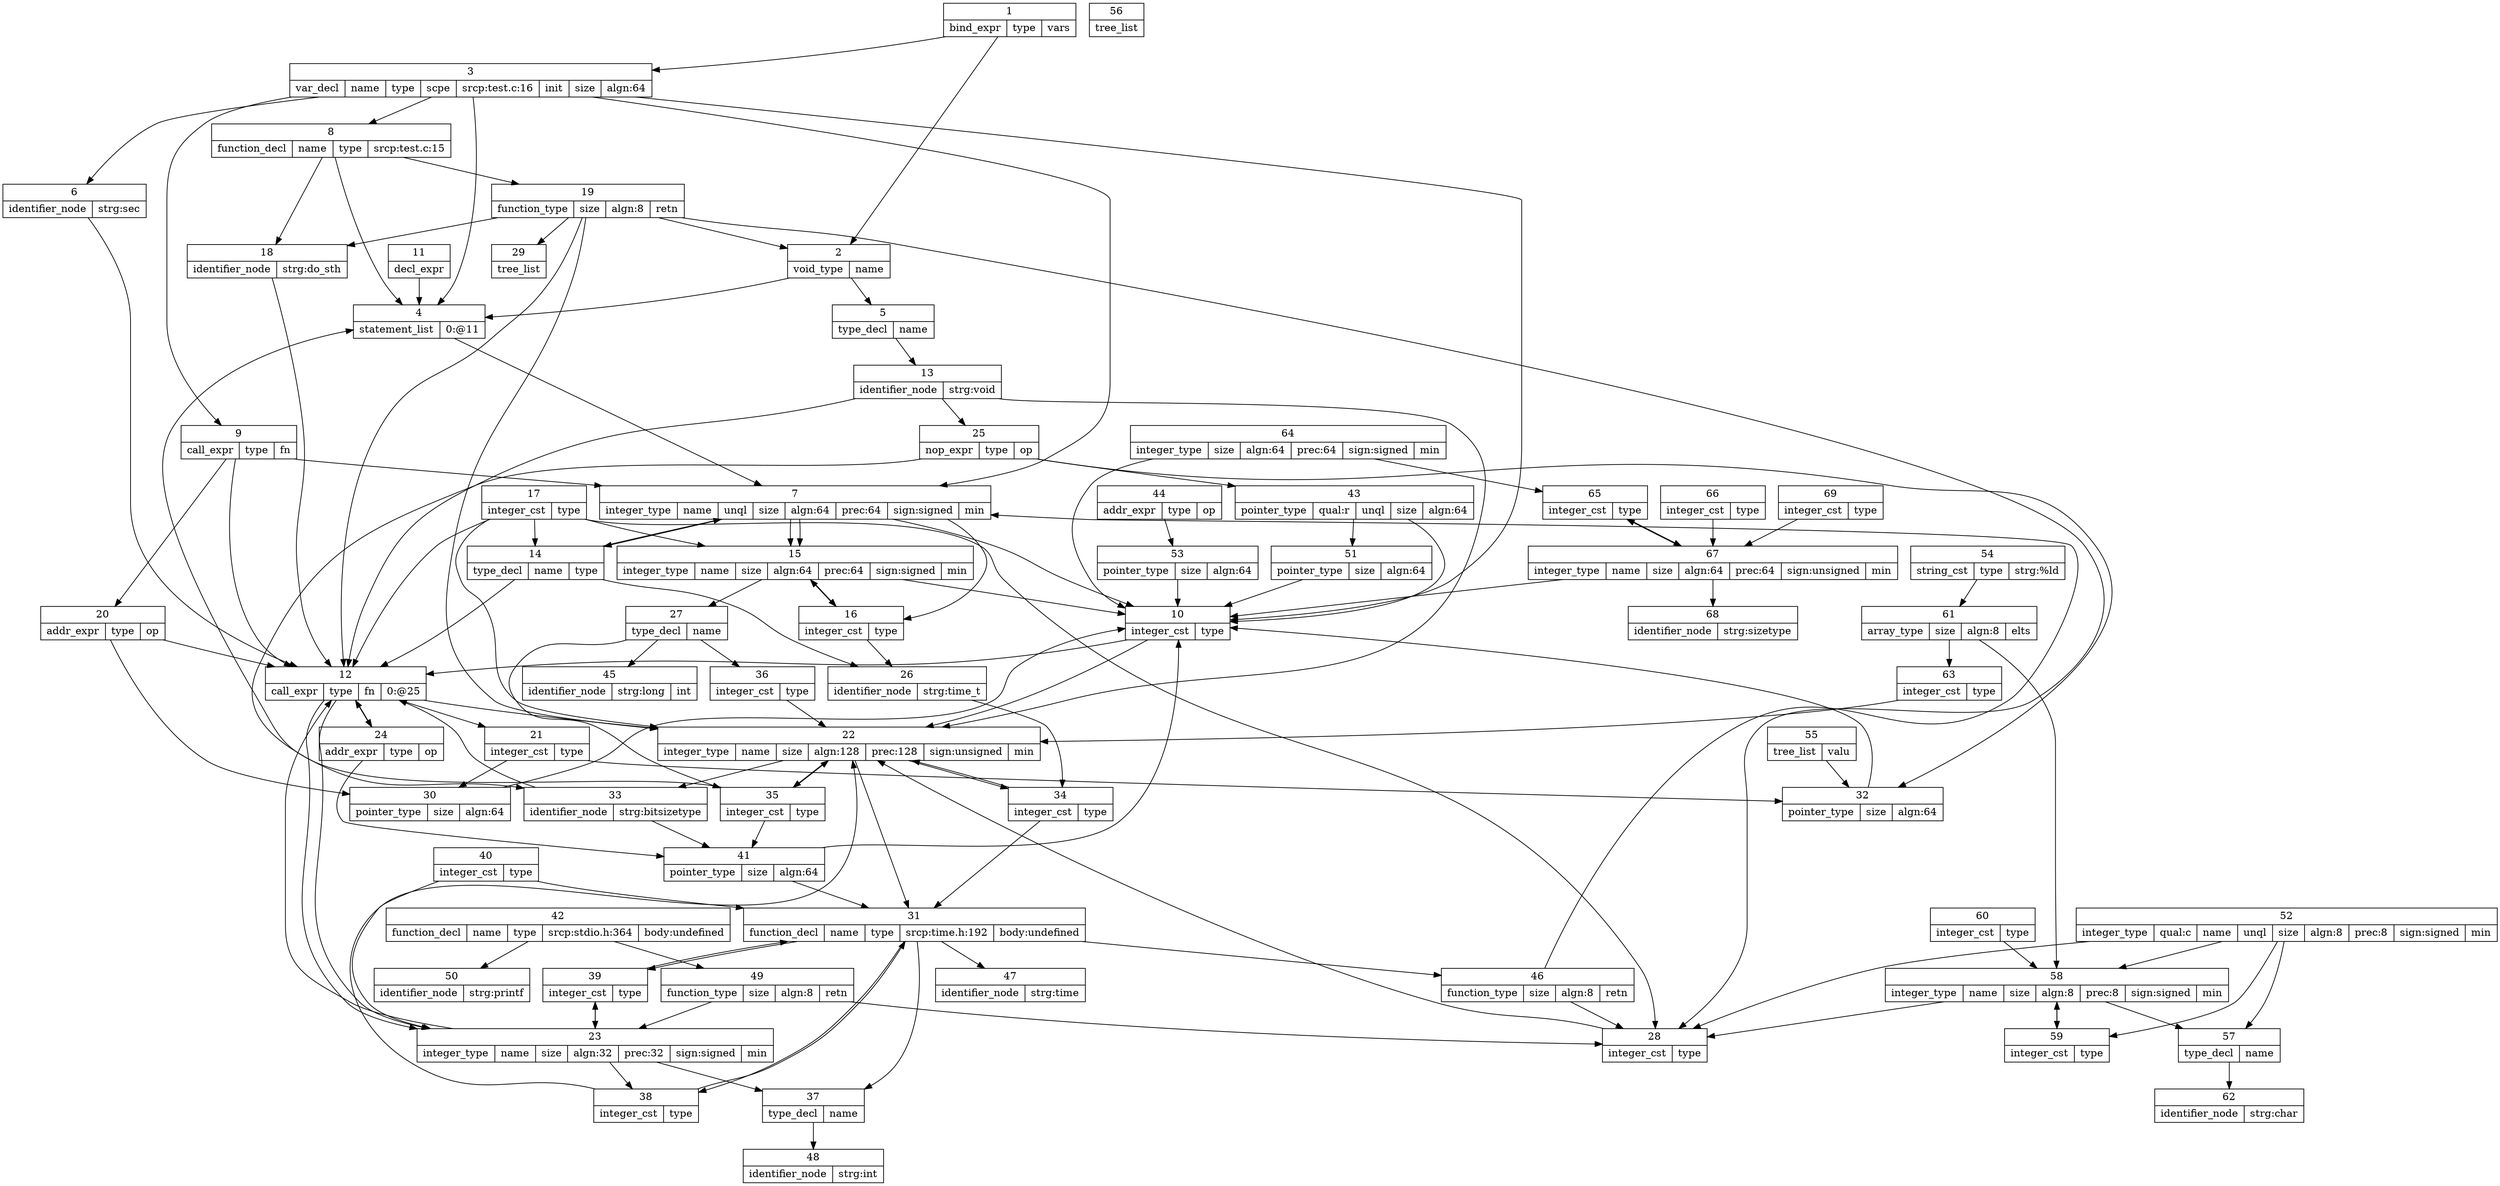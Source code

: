digraph G {
 node [shape = record]; 1 [label = "{1 | {statement_list | 0:@2}}"];

 2 [label = "{2 | {bind_expr | type }}"];

 2:type -> 4;
 3 [label = "{3 | {return_expr | type }}"];

 3:type -> 4;
 4 [label = "{4 | {void_type | name }}"];

 4:name -> 7;
 5 [label = "{5 | {statement_list | 0:@8 | 1:@9 | 2:@10}}"];

 6 [label = "{6 | {modify_expr | type  | op | 0:@13 | op}}"];

 6:type -> 12;
 7 [label = "{7 | {type_decl | name }}"];

 7:name -> 15;
 8 [label = "{8 | {call_expr | type }}"];

 8:type -> 4;
 9 [label = "{9 | {postincrement_expr | type  | op | 0:@17 | op}}"];

 9:type -> 12;
 10 [label = "{10 | {postdecrement_expr | type  | op | 0:@19 | op}}"];

 10:type -> 12;
 11 [label = "{11 | {return_expr | type }}"];

 11:type -> 4;
 12 [label = "{12 | {integer_type | name  | size  | algn:32 | prec:32 | sign:signed | min }}"];

 12:name -> 21;
 12:size -> 22;
 12:min -> 23;
 13 [label = "{13 | {result_decl | type  | scpe  | srcp:test.c:7 | note:artificial | size }}"];

 13:type -> 12;
 13:scpe -> 25;
 13:size -> 22;
 14 [label = "{14 | {integer_cst | type }}"];

 14:type -> 12;
 15 [label = "{15 | {identifier_node | strg:void}}"];

 16 [label = "{16 | {addr_expr | type  | op}}"];

 16:type -> 26;
 17 [label = "{17 | {var_decl | name  | type  | srcp:test.c:4 | init  | size  | algn:32}}"];

 17:name -> 28;
 17:type -> 12;
 17:init -> 14;
 17:size -> 22;
 18 [label = "{18 | {integer_cst | type }}"];

 18:type -> 12;
 19 [label = "{19 | {var_decl | name  | type  | srcp:test.c:5 | init  | size  | algn:32}}"];

 19:name -> 29;
 19:type -> 12;
 19:init -> 18;
 19:size -> 22;
 20 [label = "{20 | {modify_expr | type  | op | 0:@13 | op}}"];

 20:type -> 12;
 21 [label = "{21 | {type_decl | name }}"];

 21:name -> 30;
 22 [label = "{22 | {integer_cst | type }}"];

 22:type -> 31;
 23 [label = "{23 | {integer_cst | type }}"];

 23:type -> 12;
 24 [label = "{24 | {integer_cst | type }}"];

 24:type -> 12;
 25 [label = "{25 | {function_decl | name  | type  | srcp:test.c:7}}"];

 25:name -> 32;
 25:type -> 33;
 26 [label = "{26 | {pointer_type | size  | algn:64}}"];

 26:size -> 34;
 27 [label = "{27 | {function_decl | name  | type  | srcp:test.h:3 | body:undefined}}"];

 27:name -> 36;
 27:type -> 35;
 28 [label = "{28 | {identifier_node | strg:a}}"];

 29 [label = "{29 | {identifier_node | strg:b}}"];

 30 [label = "{30 | {identifier_node | strg:int}}"];

 31 [label = "{31 | {integer_type | name  | size  | algn:128 | prec:128 | sign:unsigned | min }}"];

 31:name -> 37;
 31:size -> 38;
 31:min -> 39;
 32 [label = "{32 | {identifier_node | strg:main}}"];

 33 [label = "{33 | {function_type | size  | algn:8 | retn }}"];

 33:size -> 41;
 33:retn -> 12;
 34 [label = "{34 | {integer_cst | type }}"];

 34:type -> 31;
 35 [label = "{35 | {function_type | size  | algn:8 | retn }}"];

 35:size -> 41;
 35:retn -> 4;
 36 [label = "{36 | {identifier_node | strg:do_sth}}"];

 37 [label = "{37 | {identifier_node | strg:bitsizetype}}"];

 38 [label = "{38 | {integer_cst | type }}"];

 38:type -> 31;
 39 [label = "{39 | {integer_cst | type }}"];

 39:type -> 31;
 40 [label = "{40 | {integer_cst | type }}"];

 40:type -> 31;
 41 [label = "{41 | {integer_cst | type }}"];

 41:type -> 31;
 42 [label = "{42 | {tree_list}}"];

 1 [label = "{1 | {bind_expr | type  | vars }}"];

 1:type -> 2;
 1:vars -> 3;
 2 [label = "{2 | {void_type | name }}"];

 2:name -> 5;
 3 [label = "{3 | {var_decl | name  | type  | scpe  | srcp:test.c:16 | init  | size  | algn:64}}"];

 3:name -> 6;
 3:type -> 7;
 3:scpe -> 8;
 3:init -> 9;
 3:size -> 10;
 4 [label = "{4 | {statement_list | 0:@11}}"];

 5 [label = "{5 | {type_decl | name }}"];

 5:name -> 13;
 6 [label = "{6 | {identifier_node | strg:sec}}"];

 7 [label = "{7 | {integer_type | name  | unql  | size  | algn:64 | prec:64 | sign:signed | min }}"];

 7:name -> 14;
 7:unql -> 15;
 7:size -> 10;
 7:min -> 16;
 8 [label = "{8 | {function_decl | name  | type  | srcp:test.c:15}}"];

 8:name -> 18;
 8:type -> 19;
 9 [label = "{9 | {call_expr | type  | fn }}"];

 9:type -> 7;
 9:fn -> 20;
 10 [label = "{10 | {integer_cst | type }}"];

 10:type -> 22;
 11 [label = "{11 | {decl_expr}}"];

 12 [label = "{12 | {call_expr | type  | fn  | 0:@25}}"];

 12:type -> 23;
 12:fn -> 24;
 13 [label = "{13 | {identifier_node | strg:void}}"];

 14 [label = "{14 | {type_decl | name  | type }}"];

 14:name -> 26;
 14:type -> 7;
 15 [label = "{15 | {integer_type | name  | size  | algn:64 | prec:64 | sign:signed | min }}"];

 15:name -> 27;
 15:size -> 10;
 15:min -> 16;
 16 [label = "{16 | {integer_cst | type }}"];

 16:type -> 15;
 17 [label = "{17 | {integer_cst | type }}"];

 17:type -> 15;
 18 [label = "{18 | {identifier_node | strg:do_sth}}"];

 19 [label = "{19 | {function_type | size  | algn:8 | retn }}"];

 19:size -> 28;
 19:retn -> 2;
 20 [label = "{20 | {addr_expr | type  | op}}"];

 20:type -> 30;
 21 [label = "{21 | {integer_cst | type }}"];

 21:type -> 32;
 22 [label = "{22 | {integer_type | name  | size  | algn:128 | prec:128 | sign:unsigned | min }}"];

 22:name -> 33;
 22:size -> 34;
 22:min -> 35;
 23 [label = "{23 | {integer_type | name  | size  | algn:32 | prec:32 | sign:signed | min }}"];

 23:name -> 37;
 23:size -> 38;
 23:min -> 39;
 24 [label = "{24 | {addr_expr | type  | op}}"];

 24:type -> 41;
 25 [label = "{25 | {nop_expr | type  | op}}"];

 25:type -> 43;
 26 [label = "{26 | {identifier_node | strg:time_t}}"];

 27 [label = "{27 | {type_decl | name }}"];

 27:name -> 45;
 28 [label = "{28 | {integer_cst | type }}"];

 28:type -> 22;
 29 [label = "{29 | {tree_list}}"];

 30 [label = "{30 | {pointer_type | size  | algn:64}}"];

 30:size -> 10;
 31 [label = "{31 | {function_decl | name  | type  | srcp:time.h:192 | body:undefined}}"];

 31:name -> 47;
 31:type -> 46;
 32 [label = "{32 | {pointer_type | size  | algn:64}}"];

 32:size -> 10;
 33 [label = "{33 | {identifier_node | strg:bitsizetype}}"];

 34 [label = "{34 | {integer_cst | type }}"];

 34:type -> 22;
 35 [label = "{35 | {integer_cst | type }}"];

 35:type -> 22;
 36 [label = "{36 | {integer_cst | type }}"];

 36:type -> 22;
 37 [label = "{37 | {type_decl | name }}"];

 37:name -> 48;
 38 [label = "{38 | {integer_cst | type }}"];

 38:type -> 22;
 39 [label = "{39 | {integer_cst | type }}"];

 39:type -> 23;
 40 [label = "{40 | {integer_cst | type }}"];

 40:type -> 23;
 41 [label = "{41 | {pointer_type | size  | algn:64}}"];

 41:size -> 10;
 42 [label = "{42 | {function_decl | name  | type  | srcp:stdio.h:364 | body:undefined}}"];

 42:name -> 50;
 42:type -> 49;
 43 [label = "{43 | {pointer_type | qual:r | unql  | size  | algn:64}}"];

 43:unql -> 51;
 43:size -> 10;
 44 [label = "{44 | {addr_expr | type  | op}}"];

 44:type -> 53;
 45 [label = "{45 | {identifier_node | strg:long | int}}"];

 46 [label = "{46 | {function_type | size  | algn:8 | retn }}"];

 46:size -> 28;
 46:retn -> 7;
 47 [label = "{47 | {identifier_node | strg:time}}"];

 48 [label = "{48 | {identifier_node | strg:int}}"];

 49 [label = "{49 | {function_type | size  | algn:8 | retn }}"];

 49:size -> 28;
 49:retn -> 23;
 50 [label = "{50 | {identifier_node | strg:printf}}"];

 51 [label = "{51 | {pointer_type | size  | algn:64}}"];

 51:size -> 10;
 52 [label = "{52 | {integer_type | qual:c | name  | unql  | size  | algn:8 | prec:8 | sign:signed | min }}"];

 52:name -> 57;
 52:unql -> 58;
 52:size -> 28;
 52:min -> 59;
 53 [label = "{53 | {pointer_type | size  | algn:64}}"];

 53:size -> 10;
 54 [label = "{54 | {string_cst | type  | strg:%ld}}"];

 54:type -> 61;
 55 [label = "{55 | {tree_list | valu }}"];

 55:valu -> 32;
 56 [label = "{56 | {tree_list}}"];

 57 [label = "{57 | {type_decl | name }}"];

 57:name -> 62;
 58 [label = "{58 | {integer_type | name  | size  | algn:8 | prec:8 | sign:signed | min }}"];

 58:name -> 57;
 58:size -> 28;
 58:min -> 59;
 59 [label = "{59 | {integer_cst | type }}"];

 59:type -> 58;
 60 [label = "{60 | {integer_cst | type }}"];

 60:type -> 58;
 61 [label = "{61 | {array_type | size  | algn:8 | elts }}"];

 61:size -> 63;
 61:elts -> 58;
 62 [label = "{62 | {identifier_node | strg:char}}"];

 63 [label = "{63 | {integer_cst | type }}"];

 63:type -> 22;
 64 [label = "{64 | {integer_type | size  | algn:64 | prec:64 | sign:signed | min }}"];

 64:size -> 10;
 64:min -> 65;
 65 [label = "{65 | {integer_cst | type }}"];

 65:type -> 67;
 66 [label = "{66 | {integer_cst | type }}"];

 66:type -> 67;
 67 [label = "{67 | {integer_type | name  | size  | algn:64 | prec:64 | sign:unsigned | min }}"];

 67:name -> 68;
 67:size -> 10;
 67:min -> 65;
 68 [label = "{68 | {identifier_node | strg:sizetype}}"];

 69 [label = "{69 | {integer_cst | type }}"];

 69:type -> 67;
}
